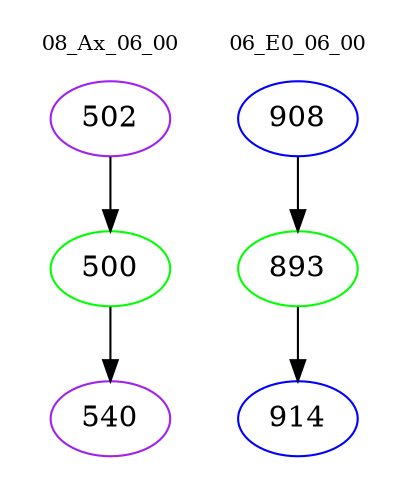digraph{
subgraph cluster_0 {
color = white
label = "08_Ax_06_00";
fontsize=10;
T0_502 [label="502", color="purple"]
T0_502 -> T0_500 [color="black"]
T0_500 [label="500", color="green"]
T0_500 -> T0_540 [color="black"]
T0_540 [label="540", color="purple"]
}
subgraph cluster_1 {
color = white
label = "06_E0_06_00";
fontsize=10;
T1_908 [label="908", color="blue"]
T1_908 -> T1_893 [color="black"]
T1_893 [label="893", color="green"]
T1_893 -> T1_914 [color="black"]
T1_914 [label="914", color="blue"]
}
}
